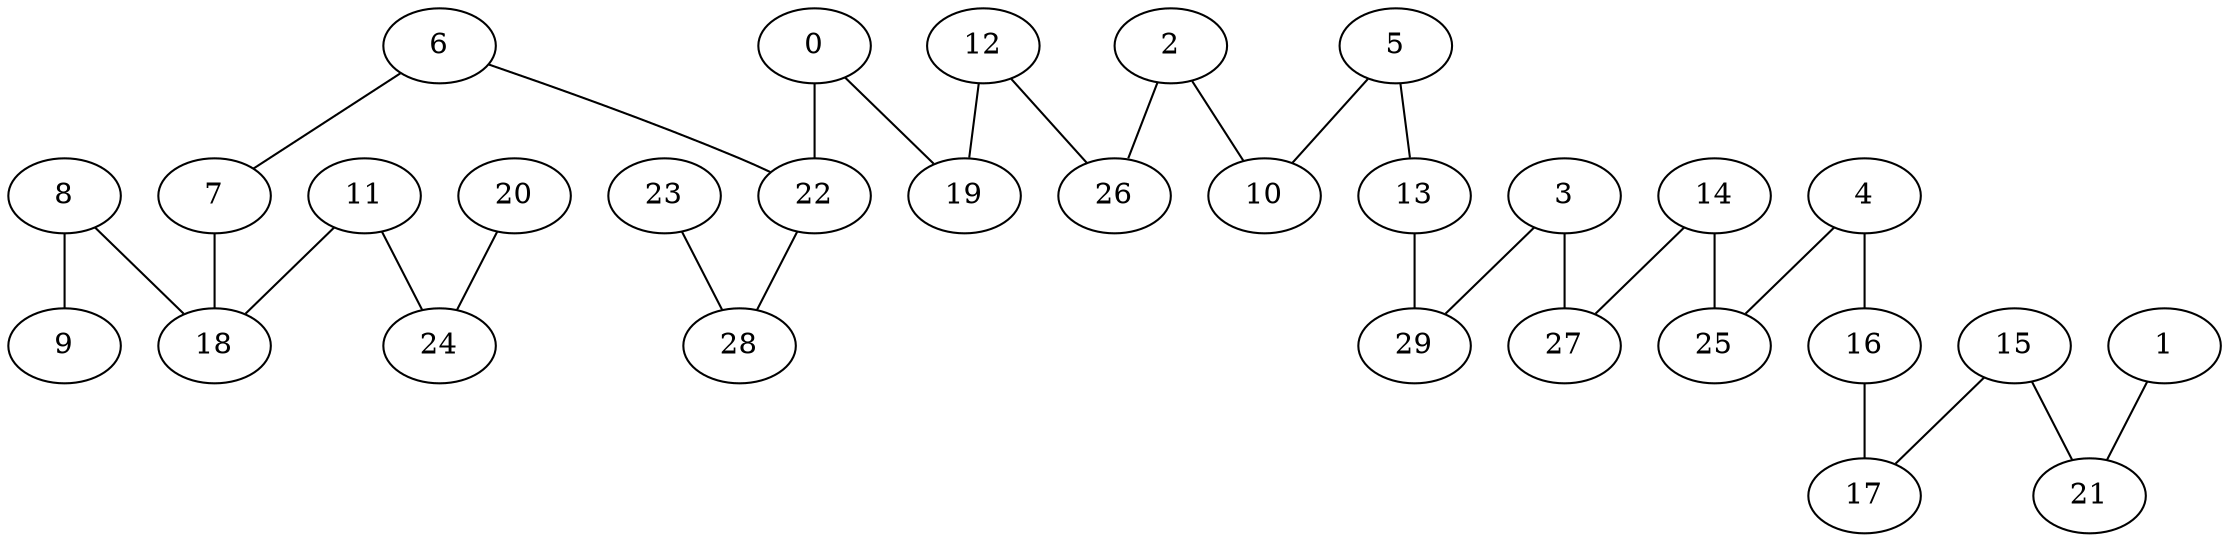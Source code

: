 graph{
   6 -- 7;
   11 -- 24;
   16 -- 17;
   8 -- 18;
   2 -- 10;
   14 -- 27;
   0 -- 19;
   5 -- 10;
   6 -- 22;
   15 -- 17;
   20 -- 24;
   14 -- 25;
   5 -- 13;
   12 -- 19;
   13 -- 29;
   23 -- 28;
   15 -- 21;
   4 -- 25;
   11 -- 18;
   7 -- 18;
   12 -- 26;
   1 -- 21;
   3 -- 29;
   22 -- 28;
   8 -- 9;
   4 -- 16;
   2 -- 26;
   3 -- 27;
   0 -- 22;
}